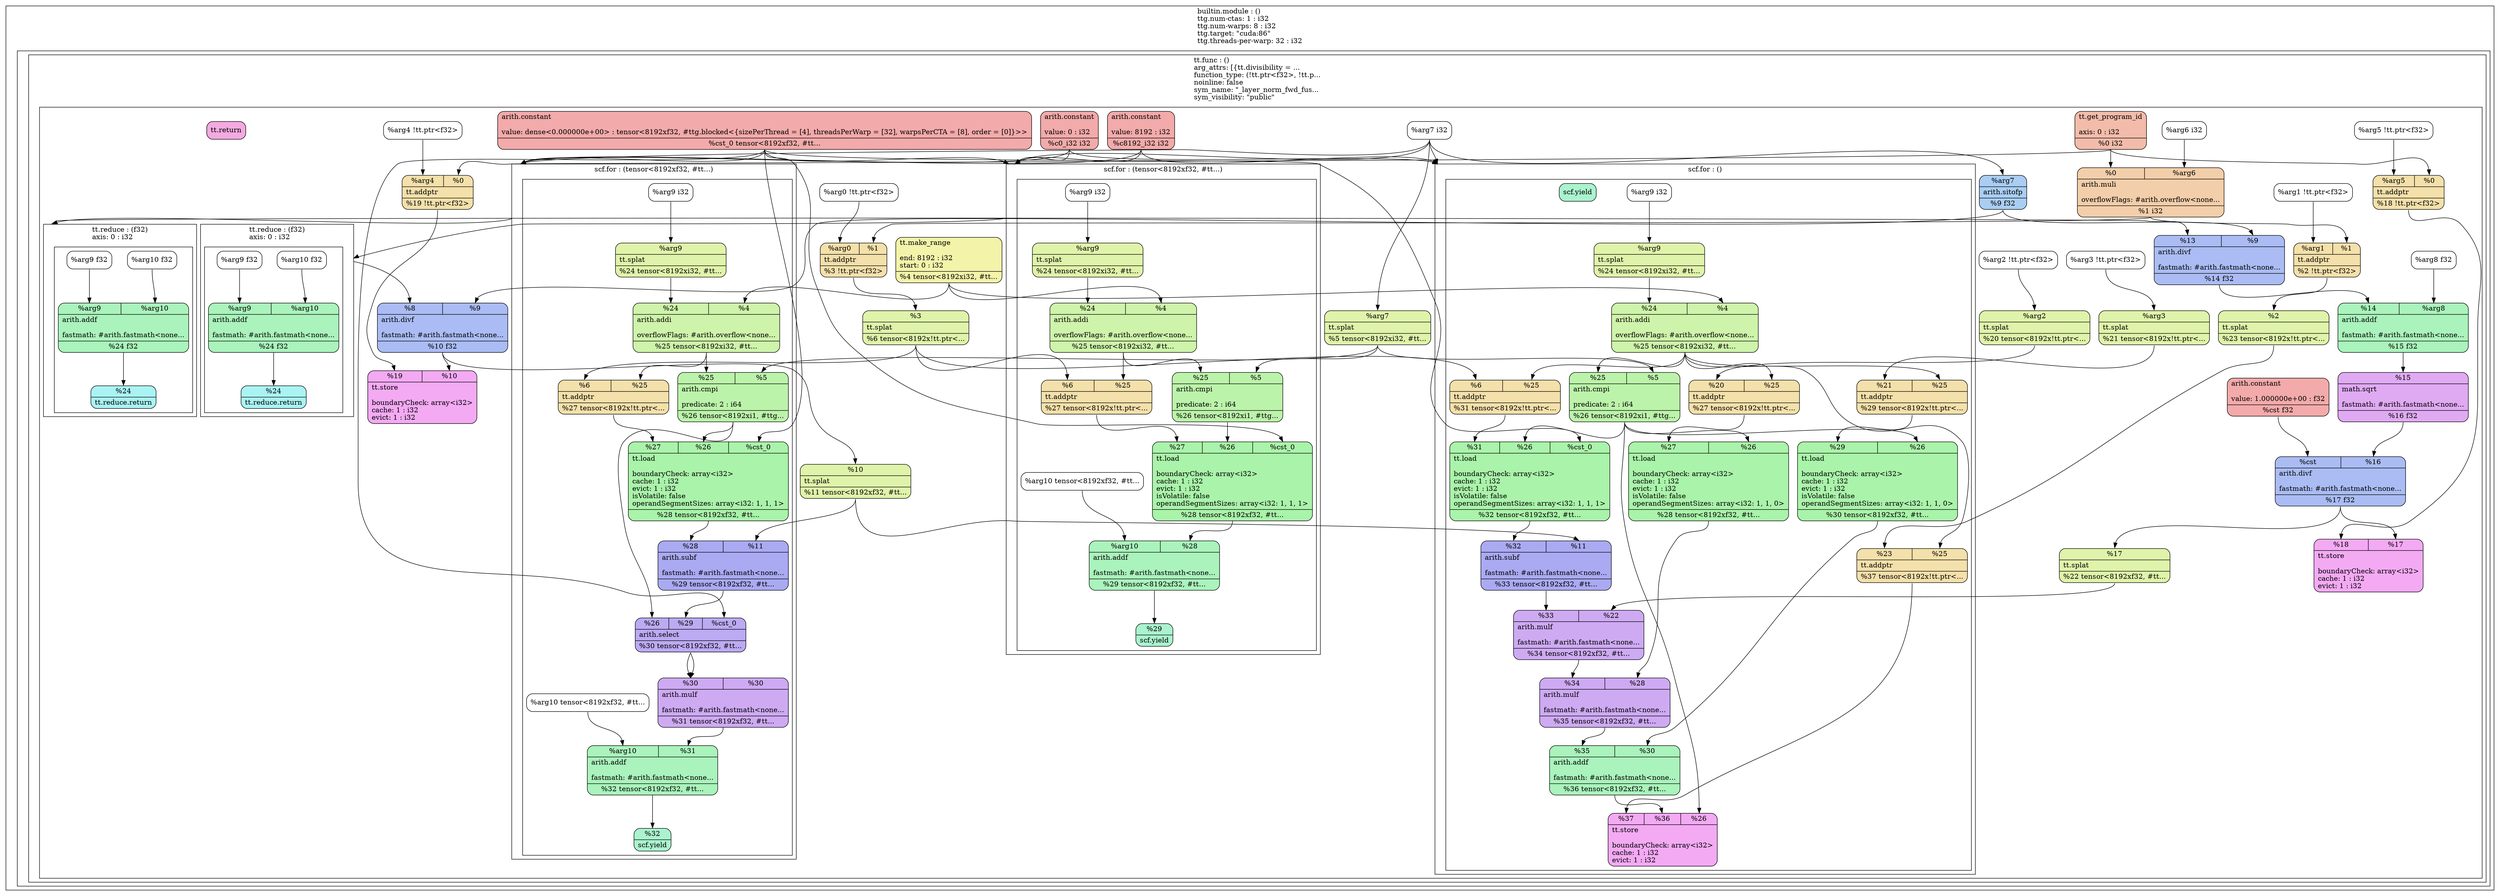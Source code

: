 digraph G {
  compound = true;
  subgraph cluster_1 {
    v2 [label = " ", shape = plain];
    label = "builtin.module : ()\lttg.num-ctas: 1 : i32\lttg.num-warps: 8 : i32\lttg.target: \"cuda:86\"\lttg.threads-per-warp: 32 : i32\l";
    subgraph cluster_3 {
      v4 [label = " ", shape = plain];
      label = "";
      subgraph cluster_5 {
        v6 [label = " ", shape = plain];
        label = "tt.func : ()\larg_attrs: [\{tt.divisibility = ...\lfunction_type: (!tt.ptr\<f32\>, !tt.p...\lnoinline: false\lsym_name: \"_layer_norm_fwd_fus...\lsym_visibility: \"public\"\l";
        subgraph cluster_7 {
          v8 [label = " ", shape = plain];
          label = "";
          v9 [label = "<res_arg0> %arg0 !tt.ptr\<f32\>", shape = Mrecord];
          v10 [label = "<res_arg1> %arg1 !tt.ptr\<f32\>", shape = Mrecord];
          v11 [label = "<res_arg2> %arg2 !tt.ptr\<f32\>", shape = Mrecord];
          v12 [label = "<res_arg3> %arg3 !tt.ptr\<f32\>", shape = Mrecord];
          v13 [label = "<res_arg4> %arg4 !tt.ptr\<f32\>", shape = Mrecord];
          v14 [label = "<res_arg5> %arg5 !tt.ptr\<f32\>", shape = Mrecord];
          v15 [label = "<res_arg6> %arg6 i32", shape = Mrecord];
          v16 [label = "<res_arg7> %arg7 i32", shape = Mrecord];
          v17 [label = "<res_arg8> %arg8 f32", shape = Mrecord];
          v18 [fillcolor = "0.000000 0.3 0.95", label = "{arith.constant\l\lvalue: 8192 : i32\l|{<res_c8192_i32> %c8192_i32 i32}}", shape = Mrecord, style = filled];
          v19 [fillcolor = "0.000000 0.3 0.95", label = "{arith.constant\l\lvalue: 0 : i32\l|{<res_c0_i32> %c0_i32 i32}}", shape = Mrecord, style = filled];
          v20 [fillcolor = "0.000000 0.3 0.95", label = "{arith.constant\l\lvalue: 1.000000e+00 : f32\l|{<res_cst> %cst f32}}", shape = Mrecord, style = filled];
          v21 [fillcolor = "0.000000 0.3 0.95", label = "{arith.constant\l\lvalue: dense\<0.000000e+00\> : tensor\<8192xf32, #ttg.blocked\<\{sizePerThread = [4], threadsPerWarp = [32], warpsPerCTA = [8], order = [0]\}\>\>\l|{<res_cst_0> %cst_0 tensor\<8192xf32, #tt...}}", shape = Mrecord, style = filled];
          v22 [fillcolor = "0.041667 0.3 0.95", label = "{tt.get_program_id\l\laxis: 0 : i32\l|{<res_0> %0 i32}}", shape = Mrecord, style = filled];
          v23 [fillcolor = "0.083333 0.3 0.95", label = "{{<arg_0> %0|<arg_arg6> %arg6}|arith.muli\l\loverflowFlags: #arith.overflow\<none...\l|{<res_1> %1 i32}}", shape = Mrecord, style = filled];
          v24 [fillcolor = "0.125000 0.3 0.95", label = "{{<arg_arg1> %arg1|<arg_1> %1}|tt.addptr\l|{<res_2> %2 !tt.ptr\<f32\>}}", shape = Mrecord, style = filled];
          v25 [fillcolor = "0.125000 0.3 0.95", label = "{{<arg_arg0> %arg0|<arg_1> %1}|tt.addptr\l|{<res_3> %3 !tt.ptr\<f32\>}}", shape = Mrecord, style = filled];
          v26 [fillcolor = "0.166667 0.3 0.95", label = "{tt.make_range\l\lend: 8192 : i32\lstart: 0 : i32\l|{<res_4> %4 tensor\<8192xi32, #tt...}}", shape = Mrecord, style = filled];
          v27 [fillcolor = "0.208333 0.3 0.95", label = "{{<arg_arg7> %arg7}|tt.splat\l|{<res_5> %5 tensor\<8192xi32, #tt...}}", shape = Mrecord, style = filled];
          v28 [fillcolor = "0.208333 0.3 0.95", label = "{{<arg_3> %3}|tt.splat\l|{<res_6> %6 tensor\<8192x!tt.ptr\<...}}", shape = Mrecord, style = filled];
          subgraph cluster_29 {
            v30 [label = " ", shape = plain];
            label = "scf.for : (tensor<8192xf32, #tt...)\l";
            subgraph cluster_31 {
              v32 [label = " ", shape = plain];
              label = "";
              v33 [label = "<res_arg9> %arg9 i32", shape = Mrecord];
              v34 [label = "<res_arg10> %arg10 tensor\<8192xf32, #tt...", shape = Mrecord];
              v35 [fillcolor = "0.208333 0.3 0.95", label = "{{<arg_arg9> %arg9}|tt.splat\l|{<res_24> %24 tensor\<8192xi32, #tt...}}", shape = Mrecord, style = filled];
              v36 [fillcolor = "0.250000 0.3 0.95", label = "{{<arg_24> %24|<arg_4> %4}|arith.addi\l\loverflowFlags: #arith.overflow\<none...\l|{<res_25> %25 tensor\<8192xi32, #tt...}}", shape = Mrecord, style = filled];
              v37 [fillcolor = "0.291667 0.3 0.95", label = "{{<arg_25> %25|<arg_5> %5}|arith.cmpi\l\lpredicate: 2 : i64\l|{<res_26> %26 tensor\<8192xi1, #ttg...}}", shape = Mrecord, style = filled];
              v38 [fillcolor = "0.125000 0.3 0.95", label = "{{<arg_6> %6|<arg_25> %25}|tt.addptr\l|{<res_27> %27 tensor\<8192x!tt.ptr\<...}}", shape = Mrecord, style = filled];
              v39 [fillcolor = "0.333333 0.3 0.95", label = "{{<arg_27> %27|<arg_26> %26|<arg_cst_0> %cst_0}|tt.load\l\lboundaryCheck: array\<i32\>\lcache: 1 : i32\levict: 1 : i32\lisVolatile: false\loperandSegmentSizes: array\<i32: 1, 1, 1\>\l|{<res_28> %28 tensor\<8192xf32, #tt...}}", shape = Mrecord, style = filled];
              v40 [fillcolor = "0.375000 0.3 0.95", label = "{{<arg_arg10> %arg10|<arg_28> %28}|arith.addf\l\lfastmath: #arith.fastmath\<none...\l|{<res_29> %29 tensor\<8192xf32, #tt...}}", shape = Mrecord, style = filled];
              v41 [fillcolor = "0.416667 0.3 0.95", label = "{{<arg_29> %29}|scf.yield\l}", shape = Mrecord, style = filled];
            }
          }
          subgraph cluster_42 {
            v43 [label = " ", shape = plain];
            label = "tt.reduce : (f32)\laxis: 0 : i32\l";
            subgraph cluster_44 {
              v45 [label = " ", shape = plain];
              label = "";
              v46 [label = "<res_arg9> %arg9 f32", shape = Mrecord];
              v47 [label = "<res_arg10> %arg10 f32", shape = Mrecord];
              v48 [fillcolor = "0.375000 0.3 0.95", label = "{{<arg_arg9> %arg9|<arg_arg10> %arg10}|arith.addf\l\lfastmath: #arith.fastmath\<none...\l|{<res_24> %24 f32}}", shape = Mrecord, style = filled];
              v49 [fillcolor = "0.500000 0.3 0.95", label = "{{<arg_24> %24}|tt.reduce.return\l}", shape = Mrecord, style = filled];
            }
          }
          v50 [fillcolor = "0.583333 0.3 0.95", label = "{{<arg_arg7> %arg7}|arith.sitofp\l|{<res_9> %9 f32}}", shape = Mrecord, style = filled];
          v51 [fillcolor = "0.625000 0.3 0.95", label = "{{<arg_8> %8|<arg_9> %9}|arith.divf\l\lfastmath: #arith.fastmath\<none...\l|{<res_10> %10 f32}}", shape = Mrecord, style = filled];
          v52 [fillcolor = "0.208333 0.3 0.95", label = "{{<arg_10> %10}|tt.splat\l|{<res_11> %11 tensor\<8192xf32, #tt...}}", shape = Mrecord, style = filled];
          subgraph cluster_53 {
            v54 [label = " ", shape = plain];
            label = "scf.for : (tensor<8192xf32, #tt...)\l";
            subgraph cluster_55 {
              v56 [label = " ", shape = plain];
              label = "";
              v57 [label = "<res_arg9> %arg9 i32", shape = Mrecord];
              v58 [label = "<res_arg10> %arg10 tensor\<8192xf32, #tt...", shape = Mrecord];
              v59 [fillcolor = "0.208333 0.3 0.95", label = "{{<arg_arg9> %arg9}|tt.splat\l|{<res_24> %24 tensor\<8192xi32, #tt...}}", shape = Mrecord, style = filled];
              v60 [fillcolor = "0.250000 0.3 0.95", label = "{{<arg_24> %24|<arg_4> %4}|arith.addi\l\loverflowFlags: #arith.overflow\<none...\l|{<res_25> %25 tensor\<8192xi32, #tt...}}", shape = Mrecord, style = filled];
              v61 [fillcolor = "0.291667 0.3 0.95", label = "{{<arg_25> %25|<arg_5> %5}|arith.cmpi\l\lpredicate: 2 : i64\l|{<res_26> %26 tensor\<8192xi1, #ttg...}}", shape = Mrecord, style = filled];
              v62 [fillcolor = "0.125000 0.3 0.95", label = "{{<arg_6> %6|<arg_25> %25}|tt.addptr\l|{<res_27> %27 tensor\<8192x!tt.ptr\<...}}", shape = Mrecord, style = filled];
              v63 [fillcolor = "0.333333 0.3 0.95", label = "{{<arg_27> %27|<arg_26> %26|<arg_cst_0> %cst_0}|tt.load\l\lboundaryCheck: array\<i32\>\lcache: 1 : i32\levict: 1 : i32\lisVolatile: false\loperandSegmentSizes: array\<i32: 1, 1, 1\>\l|{<res_28> %28 tensor\<8192xf32, #tt...}}", shape = Mrecord, style = filled];
              v64 [fillcolor = "0.666667 0.3 0.95", label = "{{<arg_28> %28|<arg_11> %11}|arith.subf\l\lfastmath: #arith.fastmath\<none...\l|{<res_29> %29 tensor\<8192xf32, #tt...}}", shape = Mrecord, style = filled];
              v65 [fillcolor = "0.708333 0.3 0.95", label = "{{<arg_26> %26|<arg_29> %29|<arg_cst_0> %cst_0}|arith.select\l|{<res_30> %30 tensor\<8192xf32, #tt...}}", shape = Mrecord, style = filled];
              v66 [fillcolor = "0.750000 0.3 0.95", label = "{{<arg_30> %30|<arg_30> %30}|arith.mulf\l\lfastmath: #arith.fastmath\<none...\l|{<res_31> %31 tensor\<8192xf32, #tt...}}", shape = Mrecord, style = filled];
              v67 [fillcolor = "0.375000 0.3 0.95", label = "{{<arg_arg10> %arg10|<arg_31> %31}|arith.addf\l\lfastmath: #arith.fastmath\<none...\l|{<res_32> %32 tensor\<8192xf32, #tt...}}", shape = Mrecord, style = filled];
              v68 [fillcolor = "0.416667 0.3 0.95", label = "{{<arg_32> %32}|scf.yield\l}", shape = Mrecord, style = filled];
            }
          }
          subgraph cluster_69 {
            v70 [label = " ", shape = plain];
            label = "tt.reduce : (f32)\laxis: 0 : i32\l";
            subgraph cluster_71 {
              v72 [label = " ", shape = plain];
              label = "";
              v73 [label = "<res_arg9> %arg9 f32", shape = Mrecord];
              v74 [label = "<res_arg10> %arg10 f32", shape = Mrecord];
              v75 [fillcolor = "0.375000 0.3 0.95", label = "{{<arg_arg9> %arg9|<arg_arg10> %arg10}|arith.addf\l\lfastmath: #arith.fastmath\<none...\l|{<res_24> %24 f32}}", shape = Mrecord, style = filled];
              v76 [fillcolor = "0.500000 0.3 0.95", label = "{{<arg_24> %24}|tt.reduce.return\l}", shape = Mrecord, style = filled];
            }
          }
          v77 [fillcolor = "0.625000 0.3 0.95", label = "{{<arg_13> %13|<arg_9> %9}|arith.divf\l\lfastmath: #arith.fastmath\<none...\l|{<res_14> %14 f32}}", shape = Mrecord, style = filled];
          v78 [fillcolor = "0.375000 0.3 0.95", label = "{{<arg_14> %14|<arg_arg8> %arg8}|arith.addf\l\lfastmath: #arith.fastmath\<none...\l|{<res_15> %15 f32}}", shape = Mrecord, style = filled];
          v79 [fillcolor = "0.791667 0.3 0.95", label = "{{<arg_15> %15}|math.sqrt\l\lfastmath: #arith.fastmath\<none...\l|{<res_16> %16 f32}}", shape = Mrecord, style = filled];
          v80 [fillcolor = "0.625000 0.3 0.95", label = "{{<arg_cst> %cst|<arg_16> %16}|arith.divf\l\lfastmath: #arith.fastmath\<none...\l|{<res_17> %17 f32}}", shape = Mrecord, style = filled];
          v81 [fillcolor = "0.125000 0.3 0.95", label = "{{<arg_arg5> %arg5|<arg_0> %0}|tt.addptr\l|{<res_18> %18 !tt.ptr\<f32\>}}", shape = Mrecord, style = filled];
          v82 [fillcolor = "0.833333 0.3 0.95", label = "{{<arg_18> %18|<arg_17> %17}|tt.store\l\lboundaryCheck: array\<i32\>\lcache: 1 : i32\levict: 1 : i32\l}", shape = Mrecord, style = filled];
          v83 [fillcolor = "0.125000 0.3 0.95", label = "{{<arg_arg4> %arg4|<arg_0> %0}|tt.addptr\l|{<res_19> %19 !tt.ptr\<f32\>}}", shape = Mrecord, style = filled];
          v84 [fillcolor = "0.833333 0.3 0.95", label = "{{<arg_19> %19|<arg_10> %10}|tt.store\l\lboundaryCheck: array\<i32\>\lcache: 1 : i32\levict: 1 : i32\l}", shape = Mrecord, style = filled];
          v85 [fillcolor = "0.208333 0.3 0.95", label = "{{<arg_arg2> %arg2}|tt.splat\l|{<res_20> %20 tensor\<8192x!tt.ptr\<...}}", shape = Mrecord, style = filled];
          v86 [fillcolor = "0.208333 0.3 0.95", label = "{{<arg_arg3> %arg3}|tt.splat\l|{<res_21> %21 tensor\<8192x!tt.ptr\<...}}", shape = Mrecord, style = filled];
          v87 [fillcolor = "0.208333 0.3 0.95", label = "{{<arg_17> %17}|tt.splat\l|{<res_22> %22 tensor\<8192xf32, #tt...}}", shape = Mrecord, style = filled];
          v88 [fillcolor = "0.208333 0.3 0.95", label = "{{<arg_2> %2}|tt.splat\l|{<res_23> %23 tensor\<8192x!tt.ptr\<...}}", shape = Mrecord, style = filled];
          subgraph cluster_89 {
            v90 [label = " ", shape = plain];
            label = "scf.for : ()\l";
            subgraph cluster_91 {
              v92 [label = " ", shape = plain];
              label = "";
              v93 [label = "<res_arg9> %arg9 i32", shape = Mrecord];
              v94 [fillcolor = "0.208333 0.3 0.95", label = "{{<arg_arg9> %arg9}|tt.splat\l|{<res_24> %24 tensor\<8192xi32, #tt...}}", shape = Mrecord, style = filled];
              v95 [fillcolor = "0.250000 0.3 0.95", label = "{{<arg_24> %24|<arg_4> %4}|arith.addi\l\loverflowFlags: #arith.overflow\<none...\l|{<res_25> %25 tensor\<8192xi32, #tt...}}", shape = Mrecord, style = filled];
              v96 [fillcolor = "0.291667 0.3 0.95", label = "{{<arg_25> %25|<arg_5> %5}|arith.cmpi\l\lpredicate: 2 : i64\l|{<res_26> %26 tensor\<8192xi1, #ttg...}}", shape = Mrecord, style = filled];
              v97 [fillcolor = "0.125000 0.3 0.95", label = "{{<arg_20> %20|<arg_25> %25}|tt.addptr\l|{<res_27> %27 tensor\<8192x!tt.ptr\<...}}", shape = Mrecord, style = filled];
              v98 [fillcolor = "0.333333 0.3 0.95", label = "{{<arg_27> %27|<arg_26> %26}|tt.load\l\lboundaryCheck: array\<i32\>\lcache: 1 : i32\levict: 1 : i32\lisVolatile: false\loperandSegmentSizes: array\<i32: 1, 1, 0\>\l|{<res_28> %28 tensor\<8192xf32, #tt...}}", shape = Mrecord, style = filled];
              v99 [fillcolor = "0.125000 0.3 0.95", label = "{{<arg_21> %21|<arg_25> %25}|tt.addptr\l|{<res_29> %29 tensor\<8192x!tt.ptr\<...}}", shape = Mrecord, style = filled];
              v100 [fillcolor = "0.333333 0.3 0.95", label = "{{<arg_29> %29|<arg_26> %26}|tt.load\l\lboundaryCheck: array\<i32\>\lcache: 1 : i32\levict: 1 : i32\lisVolatile: false\loperandSegmentSizes: array\<i32: 1, 1, 0\>\l|{<res_30> %30 tensor\<8192xf32, #tt...}}", shape = Mrecord, style = filled];
              v101 [fillcolor = "0.125000 0.3 0.95", label = "{{<arg_6> %6|<arg_25> %25}|tt.addptr\l|{<res_31> %31 tensor\<8192x!tt.ptr\<...}}", shape = Mrecord, style = filled];
              v102 [fillcolor = "0.333333 0.3 0.95", label = "{{<arg_31> %31|<arg_26> %26|<arg_cst_0> %cst_0}|tt.load\l\lboundaryCheck: array\<i32\>\lcache: 1 : i32\levict: 1 : i32\lisVolatile: false\loperandSegmentSizes: array\<i32: 1, 1, 1\>\l|{<res_32> %32 tensor\<8192xf32, #tt...}}", shape = Mrecord, style = filled];
              v103 [fillcolor = "0.666667 0.3 0.95", label = "{{<arg_32> %32|<arg_11> %11}|arith.subf\l\lfastmath: #arith.fastmath\<none...\l|{<res_33> %33 tensor\<8192xf32, #tt...}}", shape = Mrecord, style = filled];
              v104 [fillcolor = "0.750000 0.3 0.95", label = "{{<arg_33> %33|<arg_22> %22}|arith.mulf\l\lfastmath: #arith.fastmath\<none...\l|{<res_34> %34 tensor\<8192xf32, #tt...}}", shape = Mrecord, style = filled];
              v105 [fillcolor = "0.750000 0.3 0.95", label = "{{<arg_34> %34|<arg_28> %28}|arith.mulf\l\lfastmath: #arith.fastmath\<none...\l|{<res_35> %35 tensor\<8192xf32, #tt...}}", shape = Mrecord, style = filled];
              v106 [fillcolor = "0.375000 0.3 0.95", label = "{{<arg_35> %35|<arg_30> %30}|arith.addf\l\lfastmath: #arith.fastmath\<none...\l|{<res_36> %36 tensor\<8192xf32, #tt...}}", shape = Mrecord, style = filled];
              v107 [fillcolor = "0.125000 0.3 0.95", label = "{{<arg_23> %23|<arg_25> %25}|tt.addptr\l|{<res_37> %37 tensor\<8192x!tt.ptr\<...}}", shape = Mrecord, style = filled];
              v108 [fillcolor = "0.833333 0.3 0.95", label = "{{<arg_37> %37|<arg_36> %36|<arg_26> %26}|tt.store\l\lboundaryCheck: array\<i32\>\lcache: 1 : i32\levict: 1 : i32\l}", shape = Mrecord, style = filled];
              v109 [fillcolor = "0.416667 0.3 0.95", label = "{scf.yield\l}", shape = Mrecord, style = filled];
            }
          }
          v110 [fillcolor = "0.875000 0.3 0.95", label = "{tt.return\l}", shape = Mrecord, style = filled];
        }
      }
    }
  }
  v22:res_0:s -> v23:arg_0:n[style = solid];
  v15:res_arg6:s -> v23:arg_arg6:n[style = solid];
  v10:res_arg1:s -> v24:arg_arg1:n[style = solid];
  v23:res_1:s -> v24:arg_1:n[style = solid];
  v9:res_arg0:s -> v25:arg_arg0:n[style = solid];
  v23:res_1:s -> v25:arg_1:n[style = solid];
  v16:res_arg7:s -> v27:arg_arg7:n[style = solid];
  v25:res_3:s -> v28:arg_3:n[style = solid];
  v33:res_arg9:s -> v35:arg_arg9:n[style = solid];
  v35:res_24:s -> v36:arg_24:n[style = solid];
  v26:res_4:s -> v36:arg_4:n[style = solid];
  v36:res_25:s -> v37:arg_25:n[style = solid];
  v27:res_5:s -> v37:arg_5:n[style = solid];
  v28:res_6:s -> v38:arg_6:n[style = solid];
  v36:res_25:s -> v38:arg_25:n[style = solid];
  v38:res_27:s -> v39:arg_27:n[style = solid];
  v37:res_26:s -> v39:arg_26:n[style = solid];
  v21:res_cst_0:s -> v39:arg_cst_0:n[style = solid];
  v34:res_arg10:s -> v40:arg_arg10:n[style = solid];
  v39:res_28:s -> v40:arg_28:n[style = solid];
  v40:res_29:s -> v41:arg_29:n[style = solid];
  v19:res_c0_i32:s -> v30[lhead = cluster_29, style = solid];
  v16:res_arg7:s -> v30[lhead = cluster_29, style = solid];
  v18:res_c8192_i32:s -> v30[lhead = cluster_29, style = solid];
  v21:res_cst_0:s -> v30[lhead = cluster_29, style = solid];
  v46:res_arg9:s -> v48:arg_arg9:n[style = solid];
  v47:res_arg10:s -> v48:arg_arg10:n[style = solid];
  v48:res_24:s -> v49:arg_24:n[style = solid];
  v30 -> v43[lhead = cluster_42, ltail = cluster_29, style = solid];
  v16:res_arg7:s -> v50:arg_arg7:n[style = solid];
  v43 -> v51:arg_8:n[ltail = cluster_42, style = solid];
  v50:res_9:s -> v51:arg_9:n[style = solid];
  v51:res_10:s -> v52:arg_10:n[style = solid];
  v57:res_arg9:s -> v59:arg_arg9:n[style = solid];
  v59:res_24:s -> v60:arg_24:n[style = solid];
  v26:res_4:s -> v60:arg_4:n[style = solid];
  v60:res_25:s -> v61:arg_25:n[style = solid];
  v27:res_5:s -> v61:arg_5:n[style = solid];
  v28:res_6:s -> v62:arg_6:n[style = solid];
  v60:res_25:s -> v62:arg_25:n[style = solid];
  v62:res_27:s -> v63:arg_27:n[style = solid];
  v61:res_26:s -> v63:arg_26:n[style = solid];
  v21:res_cst_0:s -> v63:arg_cst_0:n[style = solid];
  v63:res_28:s -> v64:arg_28:n[style = solid];
  v52:res_11:s -> v64:arg_11:n[style = solid];
  v61:res_26:s -> v65:arg_26:n[style = solid];
  v64:res_29:s -> v65:arg_29:n[style = solid];
  v21:res_cst_0:s -> v65:arg_cst_0:n[style = solid];
  v65:res_30:s -> v66:arg_30:n[style = solid];
  v65:res_30:s -> v66:arg_30:n[style = solid];
  v58:res_arg10:s -> v67:arg_arg10:n[style = solid];
  v66:res_31:s -> v67:arg_31:n[style = solid];
  v67:res_32:s -> v68:arg_32:n[style = solid];
  v19:res_c0_i32:s -> v54[lhead = cluster_53, style = solid];
  v16:res_arg7:s -> v54[lhead = cluster_53, style = solid];
  v18:res_c8192_i32:s -> v54[lhead = cluster_53, style = solid];
  v21:res_cst_0:s -> v54[lhead = cluster_53, style = solid];
  v73:res_arg9:s -> v75:arg_arg9:n[style = solid];
  v74:res_arg10:s -> v75:arg_arg10:n[style = solid];
  v75:res_24:s -> v76:arg_24:n[style = solid];
  v54 -> v70[lhead = cluster_69, ltail = cluster_53, style = solid];
  v70 -> v77:arg_13:n[ltail = cluster_69, style = solid];
  v50:res_9:s -> v77:arg_9:n[style = solid];
  v77:res_14:s -> v78:arg_14:n[style = solid];
  v17:res_arg8:s -> v78:arg_arg8:n[style = solid];
  v78:res_15:s -> v79:arg_15:n[style = solid];
  v20:res_cst:s -> v80:arg_cst:n[style = solid];
  v79:res_16:s -> v80:arg_16:n[style = solid];
  v14:res_arg5:s -> v81:arg_arg5:n[style = solid];
  v22:res_0:s -> v81:arg_0:n[style = solid];
  v81:res_18:s -> v82:arg_18:n[style = solid];
  v80:res_17:s -> v82:arg_17:n[style = solid];
  v13:res_arg4:s -> v83:arg_arg4:n[style = solid];
  v22:res_0:s -> v83:arg_0:n[style = solid];
  v83:res_19:s -> v84:arg_19:n[style = solid];
  v51:res_10:s -> v84:arg_10:n[style = solid];
  v11:res_arg2:s -> v85:arg_arg2:n[style = solid];
  v12:res_arg3:s -> v86:arg_arg3:n[style = solid];
  v80:res_17:s -> v87:arg_17:n[style = solid];
  v24:res_2:s -> v88:arg_2:n[style = solid];
  v93:res_arg9:s -> v94:arg_arg9:n[style = solid];
  v94:res_24:s -> v95:arg_24:n[style = solid];
  v26:res_4:s -> v95:arg_4:n[style = solid];
  v95:res_25:s -> v96:arg_25:n[style = solid];
  v27:res_5:s -> v96:arg_5:n[style = solid];
  v85:res_20:s -> v97:arg_20:n[style = solid];
  v95:res_25:s -> v97:arg_25:n[style = solid];
  v97:res_27:s -> v98:arg_27:n[style = solid];
  v96:res_26:s -> v98:arg_26:n[style = solid];
  v86:res_21:s -> v99:arg_21:n[style = solid];
  v95:res_25:s -> v99:arg_25:n[style = solid];
  v99:res_29:s -> v100:arg_29:n[style = solid];
  v96:res_26:s -> v100:arg_26:n[style = solid];
  v28:res_6:s -> v101:arg_6:n[style = solid];
  v95:res_25:s -> v101:arg_25:n[style = solid];
  v101:res_31:s -> v102:arg_31:n[style = solid];
  v96:res_26:s -> v102:arg_26:n[style = solid];
  v21:res_cst_0:s -> v102:arg_cst_0:n[style = solid];
  v102:res_32:s -> v103:arg_32:n[style = solid];
  v52:res_11:s -> v103:arg_11:n[style = solid];
  v103:res_33:s -> v104:arg_33:n[style = solid];
  v87:res_22:s -> v104:arg_22:n[style = solid];
  v104:res_34:s -> v105:arg_34:n[style = solid];
  v98:res_28:s -> v105:arg_28:n[style = solid];
  v105:res_35:s -> v106:arg_35:n[style = solid];
  v100:res_30:s -> v106:arg_30:n[style = solid];
  v88:res_23:s -> v107:arg_23:n[style = solid];
  v95:res_25:s -> v107:arg_25:n[style = solid];
  v107:res_37:s -> v108:arg_37:n[style = solid];
  v106:res_36:s -> v108:arg_36:n[style = solid];
  v96:res_26:s -> v108:arg_26:n[style = solid];
  v19:res_c0_i32:s -> v90[lhead = cluster_89, style = solid];
  v16:res_arg7:s -> v90[lhead = cluster_89, style = solid];
  v18:res_c8192_i32:s -> v90[lhead = cluster_89, style = solid];
}
